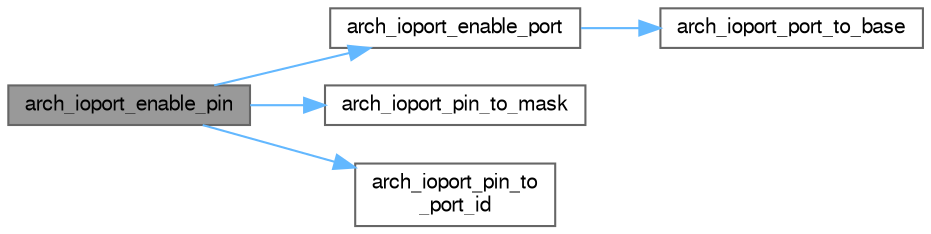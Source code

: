 digraph "arch_ioport_enable_pin"
{
 // LATEX_PDF_SIZE
  bgcolor="transparent";
  edge [fontname=FreeSans,fontsize=10,labelfontname=FreeSans,labelfontsize=10];
  node [fontname=FreeSans,fontsize=10,shape=box,height=0.2,width=0.4];
  rankdir="LR";
  Node1 [label="arch_ioport_enable_pin",height=0.2,width=0.4,color="gray40", fillcolor="grey60", style="filled", fontcolor="black",tooltip=" "];
  Node1 -> Node2 [color="steelblue1",style="solid"];
  Node2 [label="arch_ioport_enable_port",height=0.2,width=0.4,color="grey40", fillcolor="white", style="filled",URL="$ioport__pio_8h.html#aa6472a0ec5f81577b9cde2d59bc1fd24",tooltip=" "];
  Node2 -> Node3 [color="steelblue1",style="solid"];
  Node3 [label="arch_ioport_port_to_base",height=0.2,width=0.4,color="grey40", fillcolor="white", style="filled",URL="$ioport__pio_8h.html#ac2b01a65bf5686910b77f6b606497df2",tooltip=" "];
  Node1 -> Node4 [color="steelblue1",style="solid"];
  Node4 [label="arch_ioport_pin_to_mask",height=0.2,width=0.4,color="grey40", fillcolor="white", style="filled",URL="$ioport__pio_8h.html#a69fd7bdfb41664b749080e509798165e",tooltip=" "];
  Node1 -> Node5 [color="steelblue1",style="solid"];
  Node5 [label="arch_ioport_pin_to\l_port_id",height=0.2,width=0.4,color="grey40", fillcolor="white", style="filled",URL="$ioport__pio_8h.html#a17ab9c7be3b9b2674e7668b6a083d191",tooltip=" "];
}
